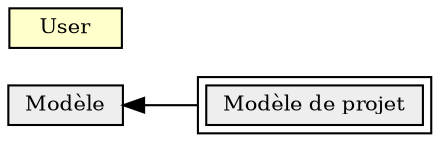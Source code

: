 digraph a {
size="8,20";
rankdir=LR;
node [height=0 style="filled", shape="box", font="Helvetica-Bold", fontsize="10", color="#00000"];
"Modèle" -> "Modèle_de_projet" [dir=back];
"Modèle" [URL="http://smw.learning-socle.org/index.php/Cat%C3%A9gorie:Mod%C3%A8le",peripheries=1,label="Modèle",fillcolor="#EEEEEE"];
"Modèle_de_projet" [URL="http://smw.learning-socle.org/index.php/Cat%C3%A9gorie:Mod%C3%A8le_de_projet",peripheries=2,label="Modèle de projet",fillcolor="#EEEEEE"];
"User" [URL="http://smw.learning-socle.org/index.php/Cat%C3%A9gorie:User",peripheries=1,label="User",fillcolor="#FFFFCC"];
}
